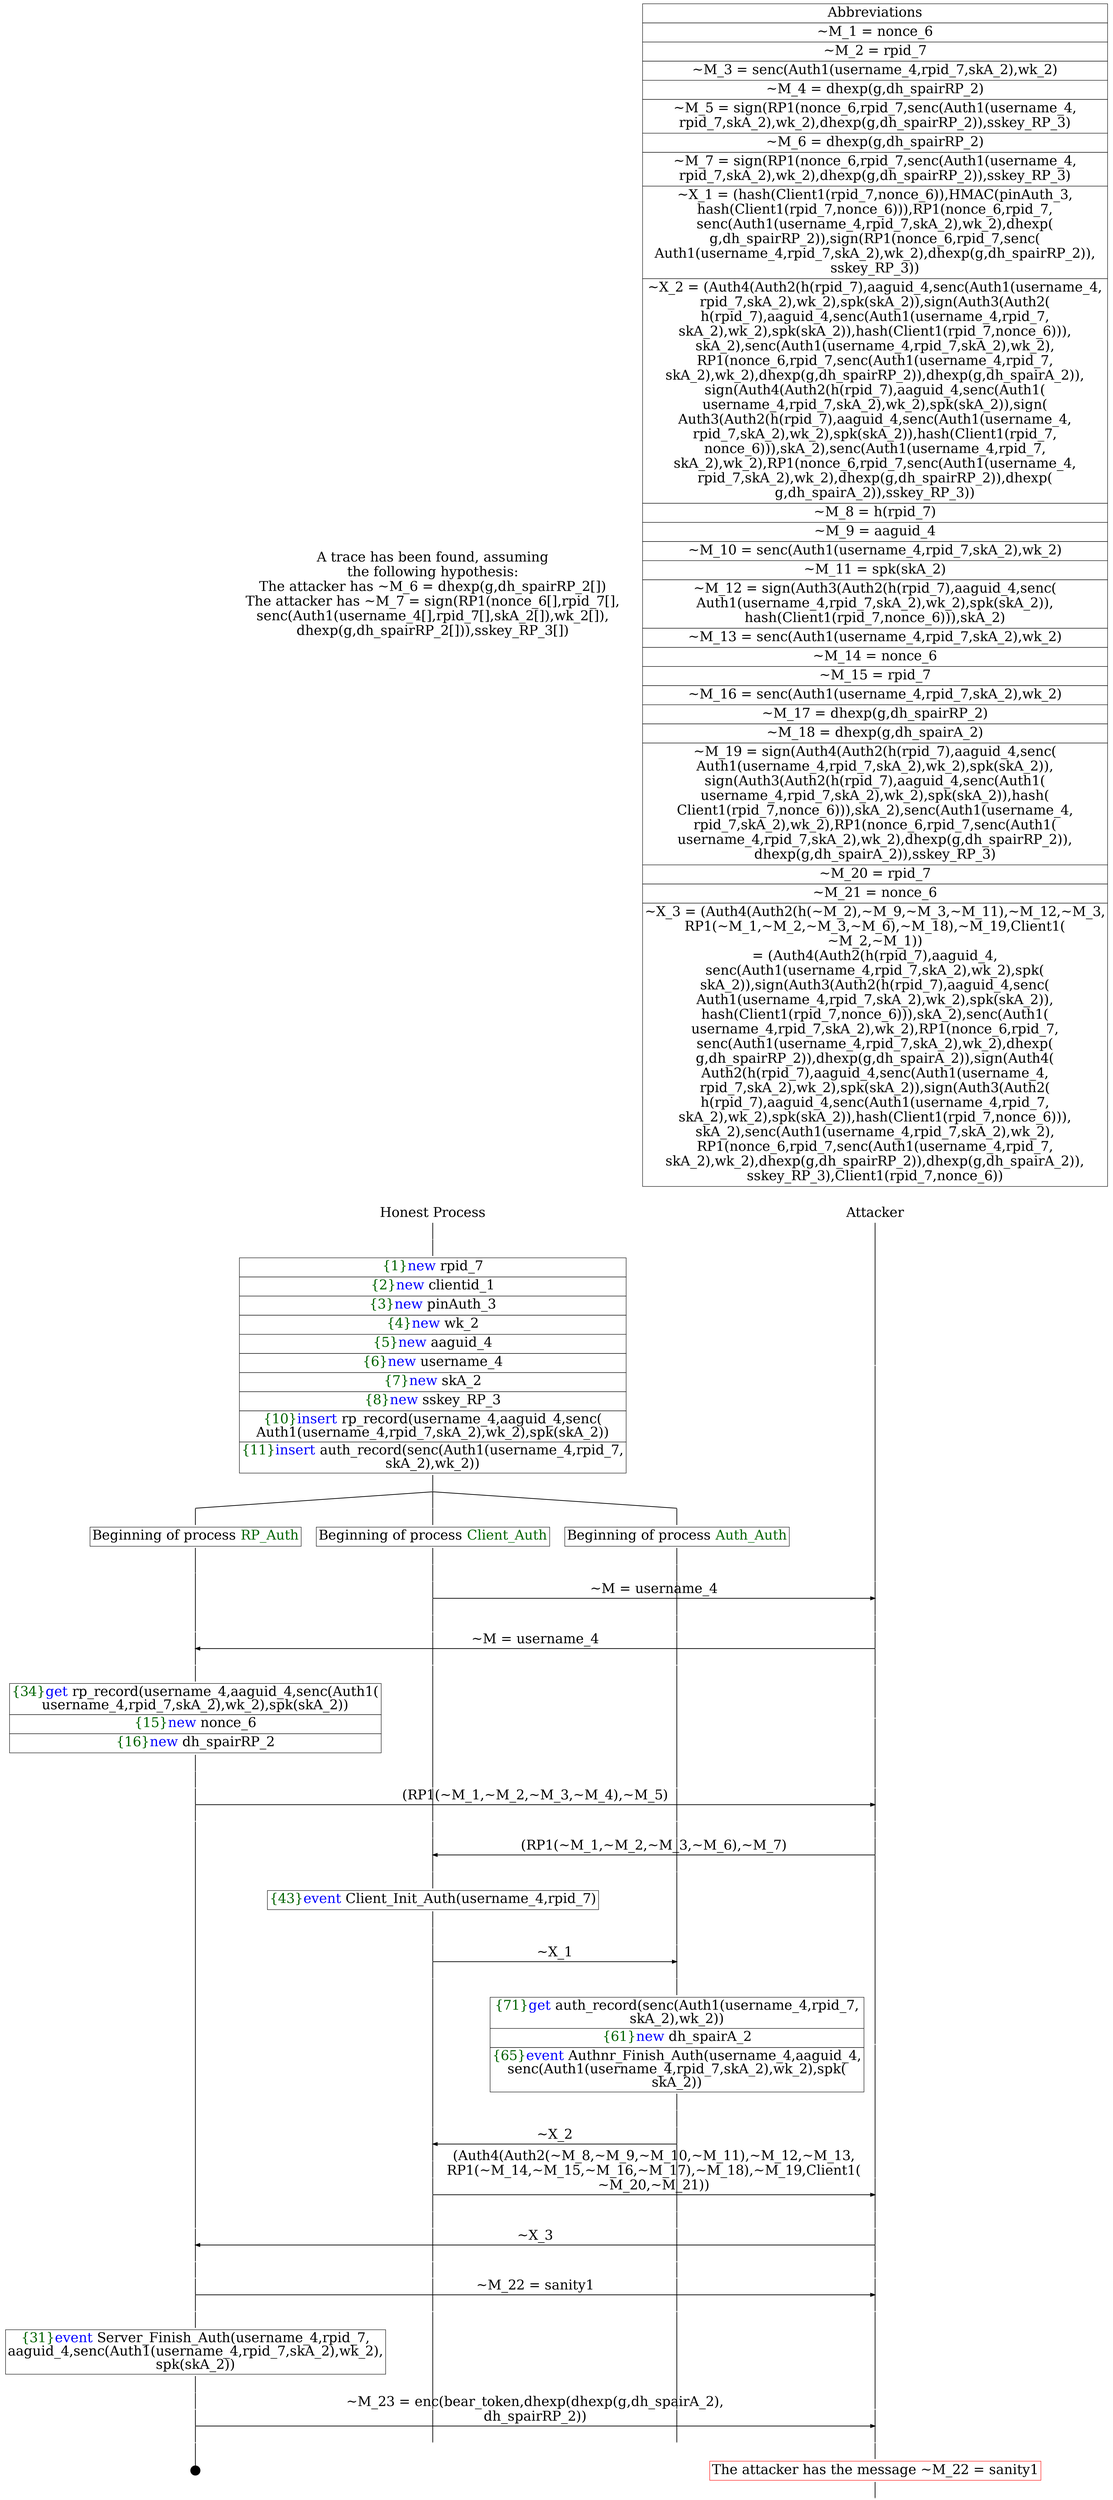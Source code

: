 digraph {
graph [ordering = out]
edge [arrowhead = none, penwidth = 1.6, fontsize = 30]
node [shape = point, width = 0, height = 0, fontsize = 30]
Trace [label = <A trace has been found, assuming<br/>
the following hypothesis:<br/>
The attacker has ~M_6 = dhexp(g,dh_spairRP_2[])<br/>
The attacker has ~M_7 = sign(RP1(nonce_6[],rpid_7[],<br/>
senc(Auth1(username_4[],rpid_7[],skA_2[]),wk_2[]),<br/>
dhexp(g,dh_spairRP_2[])),sskey_RP_3[])<br/>
>, shape = plaintext]
P0__0 [label = "Honest Process", shape = plaintext]
P__0 [label = "Attacker", shape = plaintext]
Trace -> P0__0 [label = "", style = invisible, weight = 100]{rank = same; P0__0 P__0}
P0__0 -> P0__1 [label = <>, weight = 100]
P0__1 -> P0__2 [label = <>, weight = 100]
P0__2 [shape = plaintext, label = <<TABLE BORDER="0" CELLBORDER="1" CELLSPACING="0" CELLPADDING="4"> <TR><TD><FONT COLOR="darkgreen">{1}</FONT><FONT COLOR="blue">new </FONT>rpid_7</TD></TR><TR><TD><FONT COLOR="darkgreen">{2}</FONT><FONT COLOR="blue">new </FONT>clientid_1</TD></TR><TR><TD><FONT COLOR="darkgreen">{3}</FONT><FONT COLOR="blue">new </FONT>pinAuth_3</TD></TR><TR><TD><FONT COLOR="darkgreen">{4}</FONT><FONT COLOR="blue">new </FONT>wk_2</TD></TR><TR><TD><FONT COLOR="darkgreen">{5}</FONT><FONT COLOR="blue">new </FONT>aaguid_4</TD></TR><TR><TD><FONT COLOR="darkgreen">{6}</FONT><FONT COLOR="blue">new </FONT>username_4</TD></TR><TR><TD><FONT COLOR="darkgreen">{7}</FONT><FONT COLOR="blue">new </FONT>skA_2</TD></TR><TR><TD><FONT COLOR="darkgreen">{8}</FONT><FONT COLOR="blue">new </FONT>sskey_RP_3</TD></TR><TR><TD><FONT COLOR="darkgreen">{10}</FONT><FONT COLOR="blue">insert </FONT>rp_record(username_4,aaguid_4,senc(<br/>
Auth1(username_4,rpid_7,skA_2),wk_2),spk(skA_2))<br/>
</TD></TR><TR><TD><FONT COLOR="darkgreen">{11}</FONT><FONT COLOR="blue">insert </FONT>auth_record(senc(Auth1(username_4,rpid_7,<br/>
skA_2),wk_2))</TD></TR></TABLE>>]
P0__2 -> P0__3 [label = <>, weight = 100]
P__0 -> P__1 [label = <>, weight = 100]
{rank = same; P__1 P0__2}
/*RPar */
P0__3 -> P0_2__3 [label = <>]
P0__3 -> P0_1__3 [label = <>]
P0__3 -> P0_0__3 [label = <>]
P0__3 [label = "", fixedsize = false, width = 0, height = 0, shape = none]
{rank = same; P0_0__3 P0_1__3 P0_2__3}
P0_0__3 -> P0_0__4 [label = <>, weight = 100]
P0_0__4 [shape = plaintext, label = <<TABLE BORDER="0" CELLBORDER="1" CELLSPACING="0" CELLPADDING="4"> <TR><TD>Beginning of process <FONT COLOR="darkgreen">Auth_Auth</FONT></TD></TR></TABLE>>]
P0_0__4 -> P0_0__5 [label = <>, weight = 100]
P0_1__3 -> P0_1__4 [label = <>, weight = 100]
P0_1__4 [shape = plaintext, label = <<TABLE BORDER="0" CELLBORDER="1" CELLSPACING="0" CELLPADDING="4"> <TR><TD>Beginning of process <FONT COLOR="darkgreen">Client_Auth</FONT></TD></TR></TABLE>>]
P0_1__4 -> P0_1__5 [label = <>, weight = 100]
P0_1__5 -> P0_1__6 [label = <>, weight = 100]
P0_0__5 -> P0_0__6 [label = <>, weight = 100]
P__1 -> P__2 [label = <>, weight = 100]
{rank = same; P__2 P0_0__6 P0_1__6}
P0_1__6 -> P0_1__7 [label = <>, weight = 100]
P__2 -> P__3 [label = <>, weight = 100]
{rank = same; P__3 P0_1__7}
P0_1__7 -> P__3 [label = <~M = username_4>, arrowhead = normal]
P0_1__7 -> P0_1__8 [label = <>, weight = 100]
P0_0__6 -> P0_0__7 [label = <>, weight = 100]
P__3 -> P__4 [label = <>, weight = 100]
{rank = same; P__4 P0_0__7 P0_1__8}
P0_2__3 -> P0_2__4 [label = <>, weight = 100]
P0_2__4 [shape = plaintext, label = <<TABLE BORDER="0" CELLBORDER="1" CELLSPACING="0" CELLPADDING="4"> <TR><TD>Beginning of process <FONT COLOR="darkgreen">RP_Auth</FONT></TD></TR></TABLE>>]
P0_2__4 -> P0_2__5 [label = <>, weight = 100]
P0_2__5 -> P0_2__6 [label = <>, weight = 100]
P0_1__8 -> P0_1__9 [label = <>, weight = 100]
P0_0__7 -> P0_0__8 [label = <>, weight = 100]
P__4 -> P__5 [label = <>, weight = 100]
{rank = same; P__5 P0_0__8 P0_1__9 P0_2__6}
P0_2__6 -> P0_2__7 [label = <>, weight = 100]
P__5 -> P__6 [label = <>, weight = 100]
{rank = same; P__6 P0_2__7}
P0_2__7 -> P__6 [label = <~M = username_4>, dir = back, arrowhead = normal]
P0_2__7 -> P0_2__8 [label = <>, weight = 100]
P0_1__9 -> P0_1__10 [label = <>, weight = 100]
P0_0__8 -> P0_0__9 [label = <>, weight = 100]
P__6 -> P__7 [label = <>, weight = 100]
{rank = same; P__7 P0_0__9 P0_1__10 P0_2__8}
P0_2__8 -> P0_2__9 [label = <>, weight = 100]
P0_2__9 [shape = plaintext, label = <<TABLE BORDER="0" CELLBORDER="1" CELLSPACING="0" CELLPADDING="4"> <TR><TD><FONT COLOR="darkgreen">{34}</FONT><FONT COLOR="blue">get </FONT>rp_record(username_4,aaguid_4,senc(Auth1(<br/>
username_4,rpid_7,skA_2),wk_2),spk(skA_2))</TD></TR><TR><TD><FONT COLOR="darkgreen">{15}</FONT><FONT COLOR="blue">new </FONT>nonce_6</TD></TR><TR><TD><FONT COLOR="darkgreen">{16}</FONT><FONT COLOR="blue">new </FONT>dh_spairRP_2</TD></TR></TABLE>>]
P0_2__9 -> P0_2__10 [label = <>, weight = 100]
P__7 -> P__8 [label = <>, weight = 100]
{rank = same; P__8 P0_2__9}
P0_2__10 -> P0_2__11 [label = <>, weight = 100]
P0_1__10 -> P0_1__11 [label = <>, weight = 100]
P0_0__9 -> P0_0__10 [label = <>, weight = 100]
P__8 -> P__9 [label = <>, weight = 100]
{rank = same; P__9 P0_0__10 P0_1__11 P0_2__11}
P0_2__11 -> P0_2__12 [label = <>, weight = 100]
P__9 -> P__10 [label = <>, weight = 100]
{rank = same; P__10 P0_2__12}
P0_2__12 -> P__10 [label = <(RP1(~M_1,~M_2,~M_3,~M_4),~M_5)>, arrowhead = normal]
P0_2__12 -> P0_2__13 [label = <>, weight = 100]
P0_1__11 -> P0_1__12 [label = <>, weight = 100]
P0_0__10 -> P0_0__11 [label = <>, weight = 100]
P__10 -> P__11 [label = <>, weight = 100]
{rank = same; P__11 P0_0__11 P0_1__12 P0_2__13}
P0_1__12 -> P0_1__13 [label = <>, weight = 100]
P0_0__11 -> P0_0__12 [label = <>, weight = 100]
P__11 -> P__12 [label = <>, weight = 100]
{rank = same; P__12 P0_0__12 P0_1__13}
P0_1__13 -> P0_1__14 [label = <>, weight = 100]
P__12 -> P__13 [label = <>, weight = 100]
{rank = same; P__13 P0_1__14}
P0_1__14 -> P__13 [label = <(RP1(~M_1,~M_2,~M_3,~M_6),~M_7)>, dir = back, arrowhead = normal]
P0_1__14 -> P0_1__15 [label = <>, weight = 100]
P0_0__12 -> P0_0__13 [label = <>, weight = 100]
P__13 -> P__14 [label = <>, weight = 100]
{rank = same; P__14 P0_0__13 P0_1__15}
P0_1__15 -> P0_1__16 [label = <>, weight = 100]
P0_1__16 [shape = plaintext, label = <<TABLE BORDER="0" CELLBORDER="1" CELLSPACING="0" CELLPADDING="4"> <TR><TD><FONT COLOR="darkgreen">{43}</FONT><FONT COLOR="blue">event</FONT> Client_Init_Auth(username_4,rpid_7)</TD></TR></TABLE>>]
P0_1__16 -> P0_1__17 [label = <>, weight = 100]
P0_1__17 -> P0_1__18 [label = <>, weight = 100]
P0_0__13 -> P0_0__14 [label = <>, weight = 100]
{rank = same; P0_0__14 P0_1__18}
P0_1__18 -> P0_1__19 [label = <>, weight = 100]
P0_0__14 -> P0_0__15 [label = <>, weight = 100]
{rank = same; P0_0__15 P0_1__19}
P0_1__19 -> P0_0__15 [label = <~X_1>, arrowhead = normal]
P0_1__19 -> P0_1__20 [label = <>, weight = 100]
P0_0__15 -> P0_0__16 [label = <>, weight = 100]
{rank = same; P0_0__16 P0_1__20}
P0_0__16 -> P0_0__17 [label = <>, weight = 100]
P0_0__17 [shape = plaintext, label = <<TABLE BORDER="0" CELLBORDER="1" CELLSPACING="0" CELLPADDING="4"> <TR><TD><FONT COLOR="darkgreen">{71}</FONT><FONT COLOR="blue">get </FONT>auth_record(senc(Auth1(username_4,rpid_7,<br/>
skA_2),wk_2))</TD></TR><TR><TD><FONT COLOR="darkgreen">{61}</FONT><FONT COLOR="blue">new </FONT>dh_spairA_2</TD></TR><TR><TD><FONT COLOR="darkgreen">{65}</FONT><FONT COLOR="blue">event</FONT> Authnr_Finish_Auth(username_4,aaguid_4,<br/>
senc(Auth1(username_4,rpid_7,skA_2),wk_2),spk(<br/>
skA_2))</TD></TR></TABLE>>]
P0_0__17 -> P0_0__18 [label = <>, weight = 100]
P__14 -> P__15 [label = <>, weight = 100]
{rank = same; P__15 P0_0__17}
P0_1__20 -> P0_1__21 [label = <>, weight = 100]
P0_0__18 -> P0_0__19 [label = <>, weight = 100]
{rank = same; P0_0__19 P0_1__21}
P0_1__21 -> P0_1__22 [label = <>, weight = 100]
P0_0__19 -> P0_0__20 [label = <>, weight = 100]
{rank = same; P0_0__20 P0_1__22}
P0_1__22 -> P0_0__20 [label = <~X_2>, dir = back, arrowhead = normal]
P0_1__22 -> P0_1__23 [label = <>, weight = 100]
P0_0__20 -> P0_0__21 [label = <>, weight = 100]
{rank = same; P0_0__21 P0_1__23}
P0_1__23 -> P0_1__24 [label = <>, weight = 100]
P0_0__21 -> P0_0__22 [label = <>, weight = 100]
P__15 -> P__16 [label = <>, weight = 100]
{rank = same; P__16 P0_0__22 P0_1__24}
P0_1__24 -> P0_1__25 [label = <>, weight = 100]
P__16 -> P__17 [label = <>, weight = 100]
{rank = same; P__17 P0_1__25}
P0_1__25 -> P__17 [label = <(Auth4(Auth2(~M_8,~M_9,~M_10,~M_11),~M_12,~M_13,<br/>
RP1(~M_14,~M_15,~M_16,~M_17),~M_18),~M_19,Client1(<br/>
~M_20,~M_21))>, arrowhead = normal]
P0_1__25 -> P0_1__26 [label = <>, weight = 100]
P0_0__22 -> P0_0__23 [label = <>, weight = 100]
P__17 -> P__18 [label = <>, weight = 100]
{rank = same; P__18 P0_0__23 P0_1__26}
P0_2__13 -> P0_2__14 [label = <>, weight = 100]
P0_1__26 -> P0_1__27 [label = <>, weight = 100]
P0_0__23 -> P0_0__24 [label = <>, weight = 100]
P__18 -> P__19 [label = <>, weight = 100]
{rank = same; P__19 P0_0__24 P0_1__27 P0_2__14}
P0_2__14 -> P0_2__15 [label = <>, weight = 100]
P__19 -> P__20 [label = <>, weight = 100]
{rank = same; P__20 P0_2__15}
P0_2__15 -> P__20 [label = <~X_3>, dir = back, arrowhead = normal]
P0_2__15 -> P0_2__16 [label = <>, weight = 100]
P0_1__27 -> P0_1__28 [label = <>, weight = 100]
P0_0__24 -> P0_0__25 [label = <>, weight = 100]
P__20 -> P__21 [label = <>, weight = 100]
{rank = same; P__21 P0_0__25 P0_1__28 P0_2__16}
P0_2__16 -> P0_2__17 [label = <>, weight = 100]
P0_1__28 -> P0_1__29 [label = <>, weight = 100]
P0_0__25 -> P0_0__26 [label = <>, weight = 100]
P__21 -> P__22 [label = <>, weight = 100]
{rank = same; P__22 P0_0__26 P0_1__29 P0_2__17}
P0_2__17 -> P0_2__18 [label = <>, weight = 100]
P__22 -> P__23 [label = <>, weight = 100]
{rank = same; P__23 P0_2__18}
P0_2__18 -> P__23 [label = <~M_22 = sanity1>, arrowhead = normal]
P0_2__18 -> P0_2__19 [label = <>, weight = 100]
P0_1__29 -> P0_1__30 [label = <>, weight = 100]
P0_0__26 -> P0_0__27 [label = <>, weight = 100]
P__23 -> P__24 [label = <>, weight = 100]
{rank = same; P__24 P0_0__27 P0_1__30 P0_2__19}
P0_2__19 -> P0_2__20 [label = <>, weight = 100]
P0_2__20 [shape = plaintext, label = <<TABLE BORDER="0" CELLBORDER="1" CELLSPACING="0" CELLPADDING="4"> <TR><TD><FONT COLOR="darkgreen">{31}</FONT><FONT COLOR="blue">event</FONT> Server_Finish_Auth(username_4,rpid_7,<br/>
aaguid_4,senc(Auth1(username_4,rpid_7,skA_2),wk_2),<br/>
spk(skA_2))</TD></TR></TABLE>>]
P0_2__20 -> P0_2__21 [label = <>, weight = 100]
P0_2__21 -> P0_2__22 [label = <>, weight = 100]
P0_1__30 -> P0_1__31 [label = <>, weight = 100]
P0_0__27 -> P0_0__28 [label = <>, weight = 100]
P__24 -> P__25 [label = <>, weight = 100]
{rank = same; P__25 P0_0__28 P0_1__31 P0_2__22}
P0_2__22 -> P0_2__23 [label = <>, weight = 100]
P__25 -> P__26 [label = <>, weight = 100]
{rank = same; P__26 P0_2__23}
P0_2__23 -> P__26 [label = <~M_23 = enc(bear_token,dhexp(dhexp(g,dh_spairA_2),<br/>
dh_spairRP_2))>, arrowhead = normal]
P0_2__23 -> P0_2__24 [label = <>, weight = 100]
P0_1__31 -> P0_1__32 [label = <>, weight = 100]
P0_0__28 -> P0_0__29 [label = <>, weight = 100]
P__26 -> P__27 [label = <>, weight = 100]
{rank = same; P__27 P0_0__29 P0_1__32 P0_2__24}
P0_2__25 [label = "", width = 0.3, height = 0.3]
P0_2__24 -> P0_2__25 [label = <>, weight = 100]
P__27 -> P__28 [label = <>, weight = 100]
P__28 [color = red, shape = plaintext, label = <<TABLE BORDER="0" CELLBORDER="1" CELLSPACING="0" CELLPADDING="4"> <TR><TD>The attacker has the message ~M_22 = sanity1</TD></TR></TABLE>>]
P__28 -> P__29 [label = <>, weight = 100]
Abbrev [shape = plaintext, label = <<TABLE BORDER="0" CELLBORDER="1" CELLSPACING="0" CELLPADDING="4"><TR> <TD> Abbreviations </TD></TR><TR><TD>~M_1 = nonce_6</TD></TR><TR><TD>~M_2 = rpid_7</TD></TR><TR><TD>~M_3 = senc(Auth1(username_4,rpid_7,skA_2),wk_2)</TD></TR><TR><TD>~M_4 = dhexp(g,dh_spairRP_2)</TD></TR><TR><TD>~M_5 = sign(RP1(nonce_6,rpid_7,senc(Auth1(username_4,<br/>
rpid_7,skA_2),wk_2),dhexp(g,dh_spairRP_2)),sskey_RP_3)</TD></TR><TR><TD>~M_6 = dhexp(g,dh_spairRP_2)</TD></TR><TR><TD>~M_7 = sign(RP1(nonce_6,rpid_7,senc(Auth1(username_4,<br/>
rpid_7,skA_2),wk_2),dhexp(g,dh_spairRP_2)),sskey_RP_3)</TD></TR><TR><TD>~X_1 = (hash(Client1(rpid_7,nonce_6)),HMAC(pinAuth_3,<br/>
hash(Client1(rpid_7,nonce_6))),RP1(nonce_6,rpid_7,<br/>
senc(Auth1(username_4,rpid_7,skA_2),wk_2),dhexp(<br/>
g,dh_spairRP_2)),sign(RP1(nonce_6,rpid_7,senc(<br/>
Auth1(username_4,rpid_7,skA_2),wk_2),dhexp(g,dh_spairRP_2)),<br/>
sskey_RP_3))</TD></TR><TR><TD>~X_2 = (Auth4(Auth2(h(rpid_7),aaguid_4,senc(Auth1(username_4,<br/>
rpid_7,skA_2),wk_2),spk(skA_2)),sign(Auth3(Auth2(<br/>
h(rpid_7),aaguid_4,senc(Auth1(username_4,rpid_7,<br/>
skA_2),wk_2),spk(skA_2)),hash(Client1(rpid_7,nonce_6))),<br/>
skA_2),senc(Auth1(username_4,rpid_7,skA_2),wk_2),<br/>
RP1(nonce_6,rpid_7,senc(Auth1(username_4,rpid_7,<br/>
skA_2),wk_2),dhexp(g,dh_spairRP_2)),dhexp(g,dh_spairA_2)),<br/>
sign(Auth4(Auth2(h(rpid_7),aaguid_4,senc(Auth1(<br/>
username_4,rpid_7,skA_2),wk_2),spk(skA_2)),sign(<br/>
Auth3(Auth2(h(rpid_7),aaguid_4,senc(Auth1(username_4,<br/>
rpid_7,skA_2),wk_2),spk(skA_2)),hash(Client1(rpid_7,<br/>
nonce_6))),skA_2),senc(Auth1(username_4,rpid_7,<br/>
skA_2),wk_2),RP1(nonce_6,rpid_7,senc(Auth1(username_4,<br/>
rpid_7,skA_2),wk_2),dhexp(g,dh_spairRP_2)),dhexp(<br/>
g,dh_spairA_2)),sskey_RP_3))</TD></TR><TR><TD>~M_8 = h(rpid_7)</TD></TR><TR><TD>~M_9 = aaguid_4</TD></TR><TR><TD>~M_10 = senc(Auth1(username_4,rpid_7,skA_2),wk_2)</TD></TR><TR><TD>~M_11 = spk(skA_2)</TD></TR><TR><TD>~M_12 = sign(Auth3(Auth2(h(rpid_7),aaguid_4,senc(<br/>
Auth1(username_4,rpid_7,skA_2),wk_2),spk(skA_2)),<br/>
hash(Client1(rpid_7,nonce_6))),skA_2)</TD></TR><TR><TD>~M_13 = senc(Auth1(username_4,rpid_7,skA_2),wk_2)</TD></TR><TR><TD>~M_14 = nonce_6</TD></TR><TR><TD>~M_15 = rpid_7</TD></TR><TR><TD>~M_16 = senc(Auth1(username_4,rpid_7,skA_2),wk_2)</TD></TR><TR><TD>~M_17 = dhexp(g,dh_spairRP_2)</TD></TR><TR><TD>~M_18 = dhexp(g,dh_spairA_2)</TD></TR><TR><TD>~M_19 = sign(Auth4(Auth2(h(rpid_7),aaguid_4,senc(<br/>
Auth1(username_4,rpid_7,skA_2),wk_2),spk(skA_2)),<br/>
sign(Auth3(Auth2(h(rpid_7),aaguid_4,senc(Auth1(<br/>
username_4,rpid_7,skA_2),wk_2),spk(skA_2)),hash(<br/>
Client1(rpid_7,nonce_6))),skA_2),senc(Auth1(username_4,<br/>
rpid_7,skA_2),wk_2),RP1(nonce_6,rpid_7,senc(Auth1(<br/>
username_4,rpid_7,skA_2),wk_2),dhexp(g,dh_spairRP_2)),<br/>
dhexp(g,dh_spairA_2)),sskey_RP_3)</TD></TR><TR><TD>~M_20 = rpid_7</TD></TR><TR><TD>~M_21 = nonce_6</TD></TR><TR><TD>~X_3 = (Auth4(Auth2(h(~M_2),~M_9,~M_3,~M_11),~M_12,~M_3,<br/>
RP1(~M_1,~M_2,~M_3,~M_6),~M_18),~M_19,Client1(<br/>
~M_2,~M_1))<br/>
= (Auth4(Auth2(h(rpid_7),aaguid_4,<br/>
senc(Auth1(username_4,rpid_7,skA_2),wk_2),spk(<br/>
skA_2)),sign(Auth3(Auth2(h(rpid_7),aaguid_4,senc(<br/>
Auth1(username_4,rpid_7,skA_2),wk_2),spk(skA_2)),<br/>
hash(Client1(rpid_7,nonce_6))),skA_2),senc(Auth1(<br/>
username_4,rpid_7,skA_2),wk_2),RP1(nonce_6,rpid_7,<br/>
senc(Auth1(username_4,rpid_7,skA_2),wk_2),dhexp(<br/>
g,dh_spairRP_2)),dhexp(g,dh_spairA_2)),sign(Auth4(<br/>
Auth2(h(rpid_7),aaguid_4,senc(Auth1(username_4,<br/>
rpid_7,skA_2),wk_2),spk(skA_2)),sign(Auth3(Auth2(<br/>
h(rpid_7),aaguid_4,senc(Auth1(username_4,rpid_7,<br/>
skA_2),wk_2),spk(skA_2)),hash(Client1(rpid_7,nonce_6))),<br/>
skA_2),senc(Auth1(username_4,rpid_7,skA_2),wk_2),<br/>
RP1(nonce_6,rpid_7,senc(Auth1(username_4,rpid_7,<br/>
skA_2),wk_2),dhexp(g,dh_spairRP_2)),dhexp(g,dh_spairA_2)),<br/>
sskey_RP_3),Client1(rpid_7,nonce_6))</TD></TR></TABLE>>]Abbrev -> P__0 [style = invisible, weight =100]}